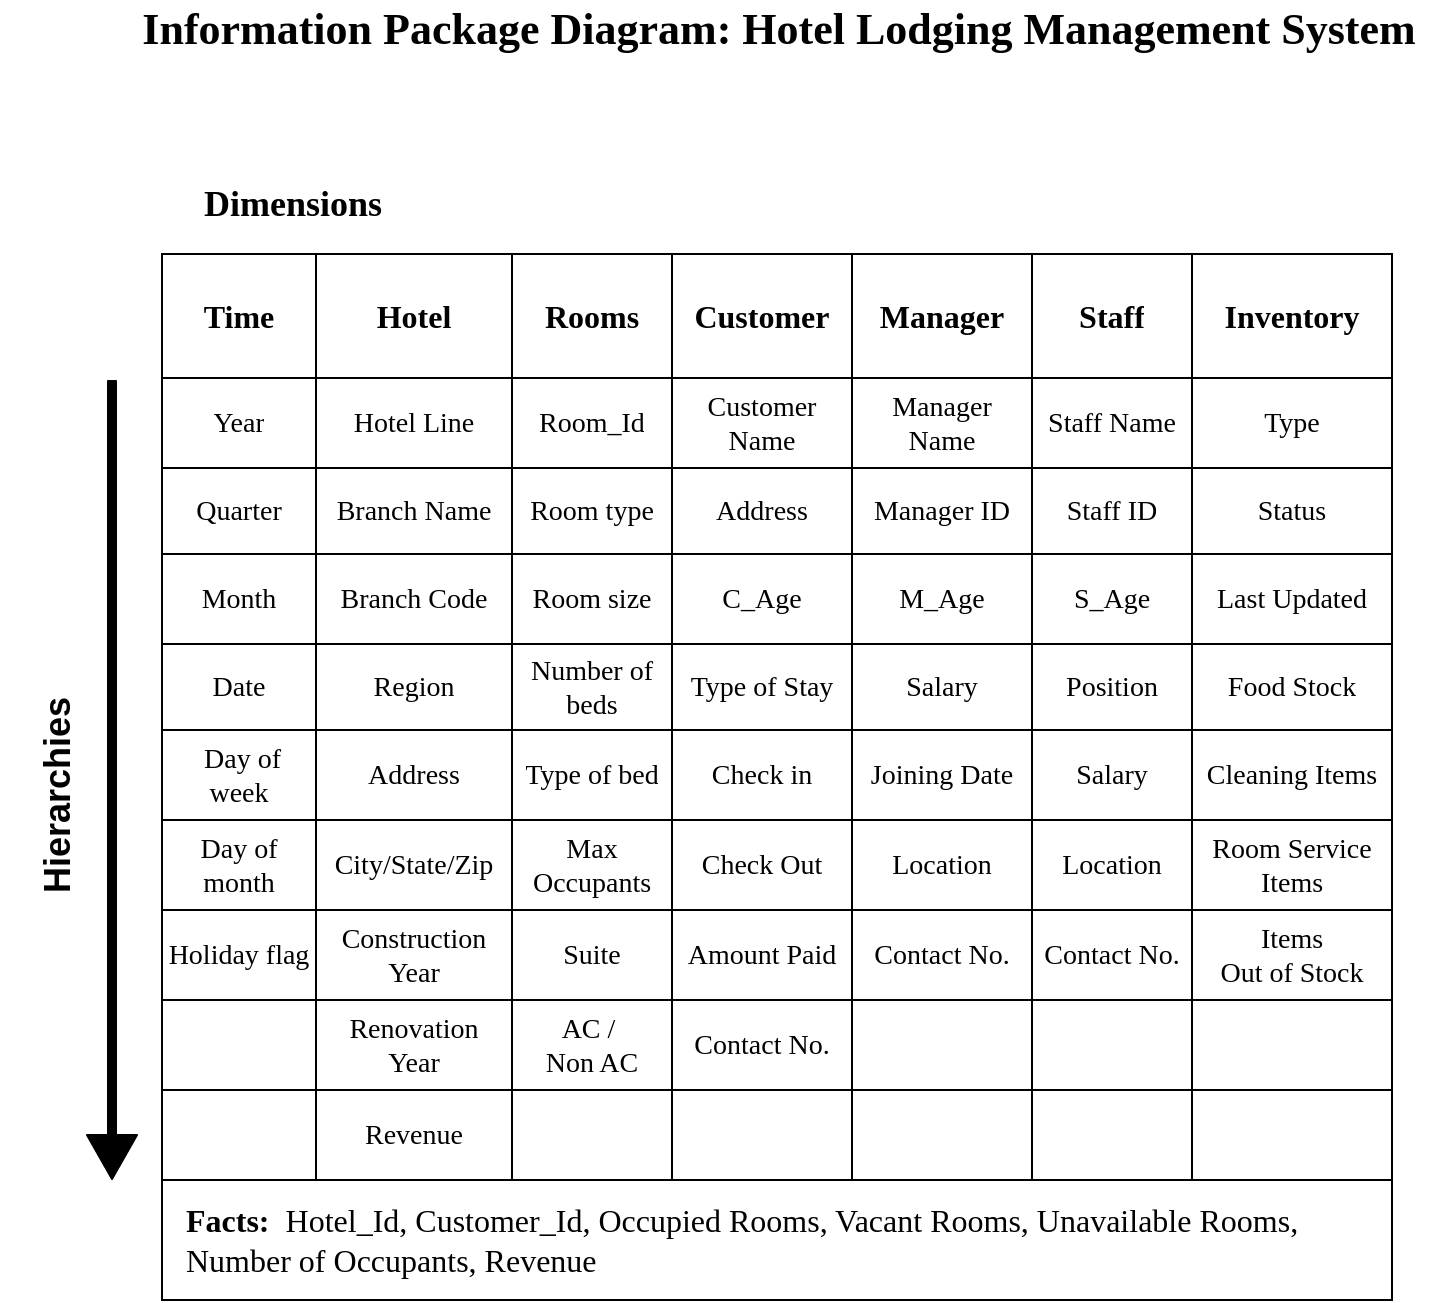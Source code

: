 <mxfile version="14.7.3" type="github">
  <diagram id="se8A-JM5ka0p8QmDvKIA" name="Page-1">
    <mxGraphModel dx="905" dy="620" grid="1" gridSize="10" guides="1" tooltips="1" connect="1" arrows="1" fold="1" page="1" pageScale="1" pageWidth="827" pageHeight="1169" math="0" shadow="0">
      <root>
        <mxCell id="0" />
        <mxCell id="1" parent="0" />
        <mxCell id="weNy3KT9s2WzeFUNVDEB-32" value="&lt;font face=&quot;Times New Roman&quot; style=&quot;font-size: 18px&quot;&gt;&lt;b&gt;Dimensions&lt;/b&gt;&lt;/font&gt;" style="text;html=1;strokeColor=none;fillColor=none;align=center;verticalAlign=middle;whiteSpace=wrap;rounded=0;" parent="1" vertex="1">
          <mxGeometry x="135" y="227" width="131" height="50" as="geometry" />
        </mxCell>
        <mxCell id="weNy3KT9s2WzeFUNVDEB-33" value="&lt;font style=&quot;font-size: 18px&quot;&gt;&lt;b&gt;Hierarchies&lt;/b&gt;&lt;/font&gt;" style="text;html=1;strokeColor=none;fillColor=none;align=center;verticalAlign=middle;whiteSpace=wrap;rounded=0;rotation=270;" parent="1" vertex="1">
          <mxGeometry x="20" y="520" width="125" height="55" as="geometry" />
        </mxCell>
        <mxCell id="weNy3KT9s2WzeFUNVDEB-34" value="" style="shape=flexArrow;endArrow=classic;html=1;labelBackgroundColor=#000000;fillColor=#000000;width=4;endSize=7;fontFamily=Times New Roman;" parent="1" edge="1">
          <mxGeometry width="50" height="50" relative="1" as="geometry">
            <mxPoint x="110" y="340" as="sourcePoint" />
            <mxPoint x="110" y="740" as="targetPoint" />
            <Array as="points" />
          </mxGeometry>
        </mxCell>
        <mxCell id="weNy3KT9s2WzeFUNVDEB-136" value="" style="shape=table;html=1;whiteSpace=wrap;startSize=0;container=1;collapsible=0;childLayout=tableLayout;fontFamily=Times New Roman;fontSize=14;rowLines=1;columnLines=1;fixedRows=0;separatorColor=#FFFFFF;" parent="1" vertex="1">
          <mxGeometry x="135" y="277" width="615" height="463" as="geometry" />
        </mxCell>
        <mxCell id="weNy3KT9s2WzeFUNVDEB-145" value="" style="shape=partialRectangle;html=1;whiteSpace=wrap;collapsible=0;dropTarget=0;pointerEvents=0;fillColor=none;top=0;left=0;bottom=0;right=0;points=[[0,0.5],[1,0.5]];portConstraint=eastwest;fontStyle=1;fontFamily=Times New Roman;fontSize=18;" parent="weNy3KT9s2WzeFUNVDEB-136" vertex="1">
          <mxGeometry width="615" height="62" as="geometry" />
        </mxCell>
        <mxCell id="weNy3KT9s2WzeFUNVDEB-146" value="&lt;font style=&quot;font-size: 16px&quot;&gt;&lt;b&gt;Time&lt;/b&gt;&lt;/font&gt;" style="shape=partialRectangle;html=1;whiteSpace=wrap;connectable=0;overflow=hidden;fillColor=none;top=0;left=0;bottom=0;right=0;fontFamily=Times New Roman;" parent="weNy3KT9s2WzeFUNVDEB-145" vertex="1">
          <mxGeometry width="77" height="62" as="geometry" />
        </mxCell>
        <mxCell id="weNy3KT9s2WzeFUNVDEB-147" value="&lt;font style=&quot;font-size: 16px&quot;&gt;&lt;b&gt;Hotel&lt;/b&gt;&lt;/font&gt;" style="shape=partialRectangle;html=1;whiteSpace=wrap;connectable=0;overflow=hidden;fillColor=none;top=0;left=0;bottom=0;right=0;fontFamily=Times New Roman;" parent="weNy3KT9s2WzeFUNVDEB-145" vertex="1">
          <mxGeometry x="77" width="98" height="62" as="geometry" />
        </mxCell>
        <mxCell id="weNy3KT9s2WzeFUNVDEB-148" value="&lt;font style=&quot;font-size: 16px&quot;&gt;&lt;b&gt;Rooms&lt;/b&gt;&lt;/font&gt;" style="shape=partialRectangle;html=1;whiteSpace=wrap;connectable=0;overflow=hidden;fillColor=none;top=0;left=0;bottom=0;right=0;fontFamily=Times New Roman;" parent="weNy3KT9s2WzeFUNVDEB-145" vertex="1">
          <mxGeometry x="175" width="80" height="62" as="geometry" />
        </mxCell>
        <mxCell id="weNy3KT9s2WzeFUNVDEB-149" value="&lt;font style=&quot;font-size: 16px&quot;&gt;&lt;b&gt;Customer&lt;/b&gt;&lt;/font&gt;" style="shape=partialRectangle;html=1;whiteSpace=wrap;connectable=0;overflow=hidden;fillColor=none;top=0;left=0;bottom=0;right=0;fontFamily=Times New Roman;" parent="weNy3KT9s2WzeFUNVDEB-145" vertex="1">
          <mxGeometry x="255" width="90" height="62" as="geometry" />
        </mxCell>
        <mxCell id="weNy3KT9s2WzeFUNVDEB-150" value="&lt;font style=&quot;font-size: 16px&quot;&gt;&lt;b&gt;Manager&lt;/b&gt;&lt;/font&gt;" style="shape=partialRectangle;html=1;whiteSpace=wrap;connectable=0;overflow=hidden;fillColor=none;top=0;left=0;bottom=0;right=0;fontFamily=Times New Roman;" parent="weNy3KT9s2WzeFUNVDEB-145" vertex="1">
          <mxGeometry x="345" width="90" height="62" as="geometry" />
        </mxCell>
        <mxCell id="weNy3KT9s2WzeFUNVDEB-151" value="&lt;font style=&quot;font-size: 16px&quot;&gt;&lt;b&gt;Staff&lt;/b&gt;&lt;/font&gt;" style="shape=partialRectangle;html=1;whiteSpace=wrap;connectable=0;overflow=hidden;fillColor=none;top=0;left=0;bottom=0;right=0;fontFamily=Times New Roman;" parent="weNy3KT9s2WzeFUNVDEB-145" vertex="1">
          <mxGeometry x="435" width="80" height="62" as="geometry" />
        </mxCell>
        <mxCell id="weNy3KT9s2WzeFUNVDEB-152" value="&lt;font size=&quot;1&quot;&gt;&lt;b style=&quot;font-size: 16px&quot;&gt;Inventory&lt;/b&gt;&lt;/font&gt;" style="shape=partialRectangle;html=1;whiteSpace=wrap;connectable=0;overflow=hidden;fillColor=none;top=0;left=0;bottom=0;right=0;fontFamily=Times New Roman;" parent="weNy3KT9s2WzeFUNVDEB-145" vertex="1">
          <mxGeometry x="515" width="100" height="62" as="geometry" />
        </mxCell>
        <mxCell id="weNy3KT9s2WzeFUNVDEB-153" value="" style="shape=partialRectangle;html=1;whiteSpace=wrap;collapsible=0;dropTarget=0;pointerEvents=0;fillColor=none;top=0;left=0;bottom=0;right=0;points=[[0,0.5],[1,0.5]];portConstraint=eastwest;fontFamily=Times New Roman;fontSize=14;" parent="weNy3KT9s2WzeFUNVDEB-136" vertex="1">
          <mxGeometry y="62" width="615" height="45" as="geometry" />
        </mxCell>
        <mxCell id="weNy3KT9s2WzeFUNVDEB-154" value="&lt;font style=&quot;font-size: 14px&quot;&gt;Year&lt;/font&gt;" style="shape=partialRectangle;html=1;whiteSpace=wrap;connectable=0;overflow=hidden;fillColor=none;top=0;left=0;bottom=0;right=0;fontFamily=Times New Roman;" parent="weNy3KT9s2WzeFUNVDEB-153" vertex="1">
          <mxGeometry width="77" height="45" as="geometry" />
        </mxCell>
        <mxCell id="weNy3KT9s2WzeFUNVDEB-155" value="&lt;font style=&quot;font-size: 14px&quot;&gt;Hotel Line&lt;/font&gt;" style="shape=partialRectangle;html=1;whiteSpace=wrap;connectable=0;overflow=hidden;fillColor=none;top=0;left=0;bottom=0;right=0;fontFamily=Times New Roman;" parent="weNy3KT9s2WzeFUNVDEB-153" vertex="1">
          <mxGeometry x="77" width="98" height="45" as="geometry" />
        </mxCell>
        <mxCell id="weNy3KT9s2WzeFUNVDEB-156" value="&lt;font style=&quot;font-size: 14px&quot;&gt;Room_Id&lt;/font&gt;" style="shape=partialRectangle;html=1;whiteSpace=wrap;connectable=0;overflow=hidden;fillColor=none;top=0;left=0;bottom=0;right=0;fontFamily=Times New Roman;" parent="weNy3KT9s2WzeFUNVDEB-153" vertex="1">
          <mxGeometry x="175" width="80" height="45" as="geometry" />
        </mxCell>
        <mxCell id="weNy3KT9s2WzeFUNVDEB-157" value="&lt;font style=&quot;font-size: 14px&quot;&gt;Customer Name&lt;/font&gt;" style="shape=partialRectangle;html=1;whiteSpace=wrap;connectable=0;overflow=hidden;fillColor=none;top=0;left=0;bottom=0;right=0;fontFamily=Times New Roman;" parent="weNy3KT9s2WzeFUNVDEB-153" vertex="1">
          <mxGeometry x="255" width="90" height="45" as="geometry" />
        </mxCell>
        <mxCell id="weNy3KT9s2WzeFUNVDEB-158" value="&lt;span style=&quot;font-size: 14px&quot;&gt;Manager&lt;br&gt;Name&lt;/span&gt;" style="shape=partialRectangle;html=1;whiteSpace=wrap;connectable=0;overflow=hidden;fillColor=none;top=0;left=0;bottom=0;right=0;fontFamily=Times New Roman;" parent="weNy3KT9s2WzeFUNVDEB-153" vertex="1">
          <mxGeometry x="345" width="90" height="45" as="geometry" />
        </mxCell>
        <mxCell id="weNy3KT9s2WzeFUNVDEB-159" value="&lt;span style=&quot;font-size: 14px&quot;&gt;Staff Name&lt;/span&gt;" style="shape=partialRectangle;html=1;whiteSpace=wrap;connectable=0;overflow=hidden;fillColor=none;top=0;left=0;bottom=0;right=0;fontFamily=Times New Roman;" parent="weNy3KT9s2WzeFUNVDEB-153" vertex="1">
          <mxGeometry x="435" width="80" height="45" as="geometry" />
        </mxCell>
        <mxCell id="weNy3KT9s2WzeFUNVDEB-160" value="&lt;font style=&quot;font-size: 14px&quot;&gt;Type&lt;/font&gt;" style="shape=partialRectangle;html=1;whiteSpace=wrap;connectable=0;overflow=hidden;fillColor=none;top=0;left=0;bottom=0;right=0;fontFamily=Times New Roman;" parent="weNy3KT9s2WzeFUNVDEB-153" vertex="1">
          <mxGeometry x="515" width="100" height="45" as="geometry" />
        </mxCell>
        <mxCell id="weNy3KT9s2WzeFUNVDEB-161" value="" style="shape=partialRectangle;html=1;whiteSpace=wrap;collapsible=0;dropTarget=0;pointerEvents=0;fillColor=none;top=0;left=0;bottom=0;right=0;points=[[0,0.5],[1,0.5]];portConstraint=eastwest;fontFamily=Times New Roman;" parent="weNy3KT9s2WzeFUNVDEB-136" vertex="1">
          <mxGeometry y="107" width="615" height="43" as="geometry" />
        </mxCell>
        <mxCell id="weNy3KT9s2WzeFUNVDEB-162" value="&lt;font style=&quot;font-size: 14px&quot;&gt;Quarter&lt;/font&gt;" style="shape=partialRectangle;html=1;whiteSpace=wrap;connectable=0;overflow=hidden;fillColor=none;top=0;left=0;bottom=0;right=0;fontFamily=Times New Roman;" parent="weNy3KT9s2WzeFUNVDEB-161" vertex="1">
          <mxGeometry width="77" height="43" as="geometry" />
        </mxCell>
        <mxCell id="weNy3KT9s2WzeFUNVDEB-163" value="&lt;font style=&quot;font-size: 14px&quot;&gt;Branch Name&lt;/font&gt;" style="shape=partialRectangle;html=1;whiteSpace=wrap;connectable=0;overflow=hidden;fillColor=none;top=0;left=0;bottom=0;right=0;fontFamily=Times New Roman;" parent="weNy3KT9s2WzeFUNVDEB-161" vertex="1">
          <mxGeometry x="77" width="98" height="43" as="geometry" />
        </mxCell>
        <mxCell id="weNy3KT9s2WzeFUNVDEB-164" value="&lt;font style=&quot;font-size: 14px&quot;&gt;Room typ&lt;/font&gt;&lt;span style=&quot;font-size: 14px&quot;&gt;e&lt;/span&gt;" style="shape=partialRectangle;html=1;whiteSpace=wrap;connectable=0;overflow=hidden;fillColor=none;top=0;left=0;bottom=0;right=0;fontFamily=Times New Roman;" parent="weNy3KT9s2WzeFUNVDEB-161" vertex="1">
          <mxGeometry x="175" width="80" height="43" as="geometry" />
        </mxCell>
        <mxCell id="weNy3KT9s2WzeFUNVDEB-165" value="&lt;span style=&quot;font-size: 14px&quot;&gt;Address&lt;/span&gt;" style="shape=partialRectangle;html=1;whiteSpace=wrap;connectable=0;overflow=hidden;fillColor=none;top=0;left=0;bottom=0;right=0;fontFamily=Times New Roman;" parent="weNy3KT9s2WzeFUNVDEB-161" vertex="1">
          <mxGeometry x="255" width="90" height="43" as="geometry" />
        </mxCell>
        <mxCell id="weNy3KT9s2WzeFUNVDEB-166" value="&lt;span style=&quot;font-size: 14px&quot;&gt;Manager ID&lt;/span&gt;" style="shape=partialRectangle;html=1;whiteSpace=wrap;connectable=0;overflow=hidden;fillColor=none;top=0;left=0;bottom=0;right=0;fontFamily=Times New Roman;" parent="weNy3KT9s2WzeFUNVDEB-161" vertex="1">
          <mxGeometry x="345" width="90" height="43" as="geometry" />
        </mxCell>
        <mxCell id="weNy3KT9s2WzeFUNVDEB-167" value="&lt;span style=&quot;font-size: 14px&quot;&gt;Staff ID&lt;/span&gt;" style="shape=partialRectangle;html=1;whiteSpace=wrap;connectable=0;overflow=hidden;fillColor=none;top=0;left=0;bottom=0;right=0;fontFamily=Times New Roman;" parent="weNy3KT9s2WzeFUNVDEB-161" vertex="1">
          <mxGeometry x="435" width="80" height="43" as="geometry" />
        </mxCell>
        <mxCell id="weNy3KT9s2WzeFUNVDEB-168" value="&lt;font style=&quot;font-size: 14px&quot;&gt;Status&lt;/font&gt;" style="shape=partialRectangle;html=1;whiteSpace=wrap;connectable=0;overflow=hidden;fillColor=none;top=0;left=0;bottom=0;right=0;fontFamily=Times New Roman;" parent="weNy3KT9s2WzeFUNVDEB-161" vertex="1">
          <mxGeometry x="515" width="100" height="43" as="geometry" />
        </mxCell>
        <mxCell id="weNy3KT9s2WzeFUNVDEB-169" value="" style="shape=partialRectangle;html=1;whiteSpace=wrap;collapsible=0;dropTarget=0;pointerEvents=0;fillColor=none;top=0;left=0;bottom=0;right=0;points=[[0,0.5],[1,0.5]];portConstraint=eastwest;fontFamily=Times New Roman;" parent="weNy3KT9s2WzeFUNVDEB-136" vertex="1">
          <mxGeometry y="150" width="615" height="45" as="geometry" />
        </mxCell>
        <mxCell id="weNy3KT9s2WzeFUNVDEB-170" value="&lt;font style=&quot;font-size: 14px&quot;&gt;Month&lt;/font&gt;" style="shape=partialRectangle;html=1;whiteSpace=wrap;connectable=0;overflow=hidden;fillColor=none;top=0;left=0;bottom=0;right=0;fontFamily=Times New Roman;" parent="weNy3KT9s2WzeFUNVDEB-169" vertex="1">
          <mxGeometry width="77" height="45" as="geometry" />
        </mxCell>
        <mxCell id="weNy3KT9s2WzeFUNVDEB-171" value="&lt;font style=&quot;font-size: 14px&quot;&gt;Branch Code&lt;/font&gt;" style="shape=partialRectangle;html=1;whiteSpace=wrap;connectable=0;overflow=hidden;fillColor=none;top=0;left=0;bottom=0;right=0;fontFamily=Times New Roman;" parent="weNy3KT9s2WzeFUNVDEB-169" vertex="1">
          <mxGeometry x="77" width="98" height="45" as="geometry" />
        </mxCell>
        <mxCell id="weNy3KT9s2WzeFUNVDEB-172" value="&lt;span style=&quot;font-size: 14px&quot;&gt;Room size&lt;/span&gt;" style="shape=partialRectangle;html=1;whiteSpace=wrap;connectable=0;overflow=hidden;fillColor=none;top=0;left=0;bottom=0;right=0;fontFamily=Times New Roman;" parent="weNy3KT9s2WzeFUNVDEB-169" vertex="1">
          <mxGeometry x="175" width="80" height="45" as="geometry" />
        </mxCell>
        <mxCell id="weNy3KT9s2WzeFUNVDEB-173" value="&lt;span style=&quot;font-size: 14px&quot;&gt;C_Age&lt;/span&gt;" style="shape=partialRectangle;html=1;whiteSpace=wrap;connectable=0;overflow=hidden;fillColor=none;top=0;left=0;bottom=0;right=0;fontFamily=Times New Roman;" parent="weNy3KT9s2WzeFUNVDEB-169" vertex="1">
          <mxGeometry x="255" width="90" height="45" as="geometry" />
        </mxCell>
        <mxCell id="weNy3KT9s2WzeFUNVDEB-174" value="&lt;span style=&quot;font-size: 14px&quot;&gt;M_Age&lt;/span&gt;" style="shape=partialRectangle;html=1;whiteSpace=wrap;connectable=0;overflow=hidden;fillColor=none;top=0;left=0;bottom=0;right=0;fontFamily=Times New Roman;" parent="weNy3KT9s2WzeFUNVDEB-169" vertex="1">
          <mxGeometry x="345" width="90" height="45" as="geometry" />
        </mxCell>
        <mxCell id="weNy3KT9s2WzeFUNVDEB-175" value="&lt;span style=&quot;font-size: 14px&quot;&gt;S_Age&lt;/span&gt;" style="shape=partialRectangle;html=1;whiteSpace=wrap;connectable=0;overflow=hidden;fillColor=none;top=0;left=0;bottom=0;right=0;fontFamily=Times New Roman;" parent="weNy3KT9s2WzeFUNVDEB-169" vertex="1">
          <mxGeometry x="435" width="80" height="45" as="geometry" />
        </mxCell>
        <mxCell id="weNy3KT9s2WzeFUNVDEB-176" value="&lt;font style=&quot;font-size: 14px&quot;&gt;Last Updated&lt;/font&gt;" style="shape=partialRectangle;html=1;whiteSpace=wrap;connectable=0;overflow=hidden;fillColor=none;top=0;left=0;bottom=0;right=0;fontFamily=Times New Roman;" parent="weNy3KT9s2WzeFUNVDEB-169" vertex="1">
          <mxGeometry x="515" width="100" height="45" as="geometry" />
        </mxCell>
        <mxCell id="weNy3KT9s2WzeFUNVDEB-177" value="" style="shape=partialRectangle;html=1;whiteSpace=wrap;collapsible=0;dropTarget=0;pointerEvents=0;fillColor=none;top=0;left=0;bottom=0;right=0;points=[[0,0.5],[1,0.5]];portConstraint=eastwest;fontFamily=Times New Roman;" parent="weNy3KT9s2WzeFUNVDEB-136" vertex="1">
          <mxGeometry y="195" width="615" height="43" as="geometry" />
        </mxCell>
        <mxCell id="weNy3KT9s2WzeFUNVDEB-178" value="&lt;font style=&quot;font-size: 14px&quot;&gt;Date&lt;/font&gt;" style="shape=partialRectangle;html=1;whiteSpace=wrap;connectable=0;overflow=hidden;fillColor=none;top=0;left=0;bottom=0;right=0;fontFamily=Times New Roman;" parent="weNy3KT9s2WzeFUNVDEB-177" vertex="1">
          <mxGeometry width="77" height="43" as="geometry" />
        </mxCell>
        <mxCell id="weNy3KT9s2WzeFUNVDEB-179" value="&lt;font style=&quot;font-size: 14px&quot;&gt;Region&lt;/font&gt;" style="shape=partialRectangle;html=1;whiteSpace=wrap;connectable=0;overflow=hidden;fillColor=none;top=0;left=0;bottom=0;right=0;fontFamily=Times New Roman;" parent="weNy3KT9s2WzeFUNVDEB-177" vertex="1">
          <mxGeometry x="77" width="98" height="43" as="geometry" />
        </mxCell>
        <mxCell id="weNy3KT9s2WzeFUNVDEB-180" value="&lt;font style=&quot;font-size: 14px&quot;&gt;Number of beds&lt;/font&gt;" style="shape=partialRectangle;html=1;whiteSpace=wrap;connectable=0;overflow=hidden;fillColor=none;top=0;left=0;bottom=0;right=0;fontFamily=Times New Roman;" parent="weNy3KT9s2WzeFUNVDEB-177" vertex="1">
          <mxGeometry x="175" width="80" height="43" as="geometry" />
        </mxCell>
        <mxCell id="weNy3KT9s2WzeFUNVDEB-181" value="&lt;span style=&quot;font-size: 14px&quot;&gt;Type of Stay&lt;/span&gt;" style="shape=partialRectangle;html=1;whiteSpace=wrap;connectable=0;overflow=hidden;fillColor=none;top=0;left=0;bottom=0;right=0;fontFamily=Times New Roman;" parent="weNy3KT9s2WzeFUNVDEB-177" vertex="1">
          <mxGeometry x="255" width="90" height="43" as="geometry" />
        </mxCell>
        <mxCell id="weNy3KT9s2WzeFUNVDEB-182" value="&lt;span style=&quot;font-size: 14px&quot;&gt;Salary&lt;/span&gt;" style="shape=partialRectangle;html=1;whiteSpace=wrap;connectable=0;overflow=hidden;fillColor=none;top=0;left=0;bottom=0;right=0;fontFamily=Times New Roman;" parent="weNy3KT9s2WzeFUNVDEB-177" vertex="1">
          <mxGeometry x="345" width="90" height="43" as="geometry" />
        </mxCell>
        <mxCell id="weNy3KT9s2WzeFUNVDEB-183" value="&lt;span style=&quot;font-size: 14px&quot;&gt;Position&lt;/span&gt;" style="shape=partialRectangle;html=1;whiteSpace=wrap;connectable=0;overflow=hidden;fillColor=none;top=0;left=0;bottom=0;right=0;fontFamily=Times New Roman;" parent="weNy3KT9s2WzeFUNVDEB-177" vertex="1">
          <mxGeometry x="435" width="80" height="43" as="geometry" />
        </mxCell>
        <mxCell id="weNy3KT9s2WzeFUNVDEB-184" value="&lt;font style=&quot;font-size: 14px&quot;&gt;Food Stock&lt;/font&gt;" style="shape=partialRectangle;html=1;whiteSpace=wrap;connectable=0;overflow=hidden;fillColor=none;top=0;left=0;bottom=0;right=0;fontFamily=Times New Roman;" parent="weNy3KT9s2WzeFUNVDEB-177" vertex="1">
          <mxGeometry x="515" width="100" height="43" as="geometry" />
        </mxCell>
        <mxCell id="weNy3KT9s2WzeFUNVDEB-186" style="shape=partialRectangle;html=1;whiteSpace=wrap;collapsible=0;dropTarget=0;pointerEvents=0;fillColor=none;top=0;left=0;bottom=0;right=0;points=[[0,0.5],[1,0.5]];portConstraint=eastwest;fontFamily=Times New Roman;" parent="weNy3KT9s2WzeFUNVDEB-136" vertex="1">
          <mxGeometry y="238" width="615" height="45" as="geometry" />
        </mxCell>
        <mxCell id="weNy3KT9s2WzeFUNVDEB-187" value="&lt;span style=&quot;font-size: 14px&quot;&gt;&amp;nbsp;Day of week&lt;/span&gt;" style="shape=partialRectangle;html=1;whiteSpace=wrap;connectable=0;overflow=hidden;fillColor=none;top=0;left=0;bottom=0;right=0;fontFamily=Times New Roman;" parent="weNy3KT9s2WzeFUNVDEB-186" vertex="1">
          <mxGeometry width="77" height="45" as="geometry" />
        </mxCell>
        <mxCell id="weNy3KT9s2WzeFUNVDEB-188" value="&lt;font style=&quot;font-size: 14px&quot;&gt;Address&lt;/font&gt;" style="shape=partialRectangle;html=1;whiteSpace=wrap;connectable=0;overflow=hidden;fillColor=none;top=0;left=0;bottom=0;right=0;fontFamily=Times New Roman;" parent="weNy3KT9s2WzeFUNVDEB-186" vertex="1">
          <mxGeometry x="77" width="98" height="45" as="geometry" />
        </mxCell>
        <mxCell id="weNy3KT9s2WzeFUNVDEB-189" value="&lt;span style=&quot;font-size: 14px&quot;&gt;Type of bed&lt;/span&gt;" style="shape=partialRectangle;html=1;whiteSpace=wrap;connectable=0;overflow=hidden;fillColor=none;top=0;left=0;bottom=0;right=0;fontFamily=Times New Roman;" parent="weNy3KT9s2WzeFUNVDEB-186" vertex="1">
          <mxGeometry x="175" width="80" height="45" as="geometry" />
        </mxCell>
        <mxCell id="weNy3KT9s2WzeFUNVDEB-190" value="&lt;span style=&quot;font-size: 14px&quot;&gt;Check in&lt;/span&gt;" style="shape=partialRectangle;html=1;whiteSpace=wrap;connectable=0;overflow=hidden;fillColor=none;top=0;left=0;bottom=0;right=0;fontFamily=Times New Roman;" parent="weNy3KT9s2WzeFUNVDEB-186" vertex="1">
          <mxGeometry x="255" width="90" height="45" as="geometry" />
        </mxCell>
        <mxCell id="weNy3KT9s2WzeFUNVDEB-191" value="&lt;span style=&quot;font-size: 14px&quot;&gt;Joining Date&lt;/span&gt;" style="shape=partialRectangle;html=1;whiteSpace=wrap;connectable=0;overflow=hidden;fillColor=none;top=0;left=0;bottom=0;right=0;fontFamily=Times New Roman;" parent="weNy3KT9s2WzeFUNVDEB-186" vertex="1">
          <mxGeometry x="345" width="90" height="45" as="geometry" />
        </mxCell>
        <mxCell id="weNy3KT9s2WzeFUNVDEB-192" value="&lt;span style=&quot;font-size: 14px&quot;&gt;Salary&lt;/span&gt;" style="shape=partialRectangle;html=1;whiteSpace=wrap;connectable=0;overflow=hidden;fillColor=none;top=0;left=0;bottom=0;right=0;fontFamily=Times New Roman;" parent="weNy3KT9s2WzeFUNVDEB-186" vertex="1">
          <mxGeometry x="435" width="80" height="45" as="geometry" />
        </mxCell>
        <mxCell id="weNy3KT9s2WzeFUNVDEB-193" value="&lt;font style=&quot;font-size: 14px&quot;&gt;Cleaning Items&lt;/font&gt;" style="shape=partialRectangle;html=1;whiteSpace=wrap;connectable=0;overflow=hidden;fillColor=none;top=0;left=0;bottom=0;right=0;fontFamily=Times New Roman;" parent="weNy3KT9s2WzeFUNVDEB-186" vertex="1">
          <mxGeometry x="515" width="100" height="45" as="geometry" />
        </mxCell>
        <mxCell id="weNy3KT9s2WzeFUNVDEB-194" style="shape=partialRectangle;html=1;whiteSpace=wrap;collapsible=0;dropTarget=0;pointerEvents=0;fillColor=none;top=0;left=0;bottom=0;right=0;points=[[0,0.5],[1,0.5]];portConstraint=eastwest;fontFamily=Times New Roman;" parent="weNy3KT9s2WzeFUNVDEB-136" vertex="1">
          <mxGeometry y="283" width="615" height="45" as="geometry" />
        </mxCell>
        <mxCell id="weNy3KT9s2WzeFUNVDEB-195" value="&lt;font style=&quot;font-size: 14px&quot;&gt;Day of month&lt;/font&gt;" style="shape=partialRectangle;html=1;whiteSpace=wrap;connectable=0;overflow=hidden;fillColor=none;top=0;left=0;bottom=0;right=0;fontFamily=Times New Roman;" parent="weNy3KT9s2WzeFUNVDEB-194" vertex="1">
          <mxGeometry width="77" height="45" as="geometry" />
        </mxCell>
        <mxCell id="weNy3KT9s2WzeFUNVDEB-196" value="&lt;font style=&quot;font-size: 14px&quot;&gt;City/State/Zip&lt;/font&gt;" style="shape=partialRectangle;html=1;whiteSpace=wrap;connectable=0;overflow=hidden;fillColor=none;top=0;left=0;bottom=0;right=0;fontFamily=Times New Roman;" parent="weNy3KT9s2WzeFUNVDEB-194" vertex="1">
          <mxGeometry x="77" width="98" height="45" as="geometry" />
        </mxCell>
        <mxCell id="weNy3KT9s2WzeFUNVDEB-197" value="&lt;span style=&quot;font-size: 14px&quot;&gt;Max Occupants&lt;/span&gt;" style="shape=partialRectangle;html=1;whiteSpace=wrap;connectable=0;overflow=hidden;fillColor=none;top=0;left=0;bottom=0;right=0;fontFamily=Times New Roman;" parent="weNy3KT9s2WzeFUNVDEB-194" vertex="1">
          <mxGeometry x="175" width="80" height="45" as="geometry" />
        </mxCell>
        <mxCell id="weNy3KT9s2WzeFUNVDEB-198" value="&lt;span style=&quot;font-size: 14px&quot;&gt;Check Out&lt;/span&gt;" style="shape=partialRectangle;html=1;whiteSpace=wrap;connectable=0;overflow=hidden;fillColor=none;top=0;left=0;bottom=0;right=0;fontFamily=Times New Roman;" parent="weNy3KT9s2WzeFUNVDEB-194" vertex="1">
          <mxGeometry x="255" width="90" height="45" as="geometry" />
        </mxCell>
        <mxCell id="weNy3KT9s2WzeFUNVDEB-199" value="&lt;span style=&quot;font-size: 14px&quot;&gt;Location&lt;/span&gt;" style="shape=partialRectangle;html=1;whiteSpace=wrap;connectable=0;overflow=hidden;fillColor=none;top=0;left=0;bottom=0;right=0;fontFamily=Times New Roman;" parent="weNy3KT9s2WzeFUNVDEB-194" vertex="1">
          <mxGeometry x="345" width="90" height="45" as="geometry" />
        </mxCell>
        <mxCell id="weNy3KT9s2WzeFUNVDEB-200" value="&lt;font style=&quot;font-size: 14px&quot;&gt;Location&lt;/font&gt;" style="shape=partialRectangle;html=1;whiteSpace=wrap;connectable=0;overflow=hidden;fillColor=none;top=0;left=0;bottom=0;right=0;fontFamily=Times New Roman;" parent="weNy3KT9s2WzeFUNVDEB-194" vertex="1">
          <mxGeometry x="435" width="80" height="45" as="geometry" />
        </mxCell>
        <mxCell id="weNy3KT9s2WzeFUNVDEB-201" value="&lt;font style=&quot;font-size: 14px&quot;&gt;Room Service Items&lt;/font&gt;" style="shape=partialRectangle;html=1;whiteSpace=wrap;connectable=0;overflow=hidden;fillColor=none;top=0;left=0;bottom=0;right=0;fontFamily=Times New Roman;" parent="weNy3KT9s2WzeFUNVDEB-194" vertex="1">
          <mxGeometry x="515" width="100" height="45" as="geometry" />
        </mxCell>
        <mxCell id="weNy3KT9s2WzeFUNVDEB-137" value="" style="shape=partialRectangle;html=1;whiteSpace=wrap;collapsible=0;dropTarget=0;pointerEvents=0;fillColor=none;top=0;left=0;bottom=0;right=0;points=[[0,0.5],[1,0.5]];portConstraint=eastwest;fontFamily=Times New Roman;fontSize=14;" parent="weNy3KT9s2WzeFUNVDEB-136" vertex="1">
          <mxGeometry y="328" width="615" height="45" as="geometry" />
        </mxCell>
        <mxCell id="weNy3KT9s2WzeFUNVDEB-138" value="&lt;font style=&quot;font-size: 14px&quot;&gt;Holiday flag&lt;/font&gt;" style="shape=partialRectangle;html=1;whiteSpace=wrap;connectable=0;overflow=hidden;fillColor=none;top=0;left=0;bottom=0;right=0;fontFamily=Times New Roman;" parent="weNy3KT9s2WzeFUNVDEB-137" vertex="1">
          <mxGeometry width="77" height="45" as="geometry" />
        </mxCell>
        <mxCell id="weNy3KT9s2WzeFUNVDEB-139" value="&lt;font style=&quot;font-size: 14px&quot;&gt;Construction Year&lt;/font&gt;" style="shape=partialRectangle;html=1;whiteSpace=wrap;connectable=0;overflow=hidden;fillColor=none;top=0;left=0;bottom=0;right=0;fontFamily=Times New Roman;" parent="weNy3KT9s2WzeFUNVDEB-137" vertex="1">
          <mxGeometry x="77" width="98" height="45" as="geometry" />
        </mxCell>
        <mxCell id="weNy3KT9s2WzeFUNVDEB-140" value="&lt;span style=&quot;font-size: 14px&quot;&gt;Suite&lt;/span&gt;" style="shape=partialRectangle;html=1;whiteSpace=wrap;connectable=0;overflow=hidden;fillColor=none;top=0;left=0;bottom=0;right=0;fontFamily=Times New Roman;" parent="weNy3KT9s2WzeFUNVDEB-137" vertex="1">
          <mxGeometry x="175" width="80" height="45" as="geometry" />
        </mxCell>
        <mxCell id="weNy3KT9s2WzeFUNVDEB-141" value="&lt;span style=&quot;font-size: 14px&quot;&gt;Amount Paid&lt;/span&gt;" style="shape=partialRectangle;html=1;whiteSpace=wrap;connectable=0;overflow=hidden;fillColor=none;top=0;left=0;bottom=0;right=0;fontFamily=Times New Roman;" parent="weNy3KT9s2WzeFUNVDEB-137" vertex="1">
          <mxGeometry x="255" width="90" height="45" as="geometry" />
        </mxCell>
        <mxCell id="weNy3KT9s2WzeFUNVDEB-142" value="&lt;span style=&quot;font-size: 14px&quot;&gt;Contact No.&lt;/span&gt;" style="shape=partialRectangle;html=1;whiteSpace=wrap;connectable=0;overflow=hidden;fillColor=none;top=0;left=0;bottom=0;right=0;fontFamily=Times New Roman;" parent="weNy3KT9s2WzeFUNVDEB-137" vertex="1">
          <mxGeometry x="345" width="90" height="45" as="geometry" />
        </mxCell>
        <mxCell id="weNy3KT9s2WzeFUNVDEB-143" value="&lt;font style=&quot;font-size: 14px&quot;&gt;Contact No.&lt;/font&gt;" style="shape=partialRectangle;html=1;whiteSpace=wrap;connectable=0;overflow=hidden;fillColor=none;top=0;left=0;bottom=0;right=0;fontFamily=Times New Roman;" parent="weNy3KT9s2WzeFUNVDEB-137" vertex="1">
          <mxGeometry x="435" width="80" height="45" as="geometry" />
        </mxCell>
        <mxCell id="weNy3KT9s2WzeFUNVDEB-144" value="&lt;font style=&quot;font-size: 14px&quot;&gt;Items&lt;br&gt;Out of Stock&lt;/font&gt;" style="shape=partialRectangle;html=1;whiteSpace=wrap;connectable=0;overflow=hidden;fillColor=none;top=0;left=0;bottom=0;right=0;fontFamily=Times New Roman;" parent="weNy3KT9s2WzeFUNVDEB-137" vertex="1">
          <mxGeometry x="515" width="100" height="45" as="geometry" />
        </mxCell>
        <mxCell id="weNy3KT9s2WzeFUNVDEB-210" style="shape=partialRectangle;html=1;whiteSpace=wrap;collapsible=0;dropTarget=0;pointerEvents=0;fillColor=none;top=0;left=0;bottom=0;right=0;points=[[0,0.5],[1,0.5]];portConstraint=eastwest;fontFamily=Times New Roman;fontSize=14;" parent="weNy3KT9s2WzeFUNVDEB-136" vertex="1">
          <mxGeometry y="373" width="615" height="45" as="geometry" />
        </mxCell>
        <mxCell id="weNy3KT9s2WzeFUNVDEB-211" style="shape=partialRectangle;html=1;whiteSpace=wrap;connectable=0;overflow=hidden;fillColor=none;top=0;left=0;bottom=0;right=0;fontFamily=Times New Roman;" parent="weNy3KT9s2WzeFUNVDEB-210" vertex="1">
          <mxGeometry width="77" height="45" as="geometry" />
        </mxCell>
        <mxCell id="weNy3KT9s2WzeFUNVDEB-212" value="&lt;font style=&quot;font-size: 14px&quot;&gt;Renovation &lt;br&gt;Year&lt;/font&gt;" style="shape=partialRectangle;html=1;whiteSpace=wrap;connectable=0;overflow=hidden;fillColor=none;top=0;left=0;bottom=0;right=0;fontFamily=Times New Roman;" parent="weNy3KT9s2WzeFUNVDEB-210" vertex="1">
          <mxGeometry x="77" width="98" height="45" as="geometry" />
        </mxCell>
        <mxCell id="weNy3KT9s2WzeFUNVDEB-213" value="&lt;span style=&quot;font-size: 14px&quot;&gt;AC /&amp;nbsp;&lt;/span&gt;&lt;br style=&quot;font-size: 14px&quot;&gt;&lt;span style=&quot;font-size: 14px&quot;&gt;Non AC&lt;/span&gt;" style="shape=partialRectangle;html=1;whiteSpace=wrap;connectable=0;overflow=hidden;fillColor=none;top=0;left=0;bottom=0;right=0;fontFamily=Times New Roman;" parent="weNy3KT9s2WzeFUNVDEB-210" vertex="1">
          <mxGeometry x="175" width="80" height="45" as="geometry" />
        </mxCell>
        <mxCell id="weNy3KT9s2WzeFUNVDEB-214" value="&lt;font style=&quot;font-size: 14px&quot;&gt;Contact No.&lt;/font&gt;" style="shape=partialRectangle;html=1;whiteSpace=wrap;connectable=0;overflow=hidden;fillColor=none;top=0;left=0;bottom=0;right=0;fontFamily=Times New Roman;" parent="weNy3KT9s2WzeFUNVDEB-210" vertex="1">
          <mxGeometry x="255" width="90" height="45" as="geometry" />
        </mxCell>
        <mxCell id="weNy3KT9s2WzeFUNVDEB-215" value="" style="shape=partialRectangle;html=1;whiteSpace=wrap;connectable=0;overflow=hidden;fillColor=none;top=0;left=0;bottom=0;right=0;fontFamily=Times New Roman;" parent="weNy3KT9s2WzeFUNVDEB-210" vertex="1">
          <mxGeometry x="345" width="90" height="45" as="geometry" />
        </mxCell>
        <mxCell id="weNy3KT9s2WzeFUNVDEB-216" style="shape=partialRectangle;html=1;whiteSpace=wrap;connectable=0;overflow=hidden;fillColor=none;top=0;left=0;bottom=0;right=0;fontFamily=Times New Roman;" parent="weNy3KT9s2WzeFUNVDEB-210" vertex="1">
          <mxGeometry x="435" width="80" height="45" as="geometry" />
        </mxCell>
        <mxCell id="weNy3KT9s2WzeFUNVDEB-217" style="shape=partialRectangle;html=1;whiteSpace=wrap;connectable=0;overflow=hidden;fillColor=none;top=0;left=0;bottom=0;right=0;fontFamily=Times New Roman;" parent="weNy3KT9s2WzeFUNVDEB-210" vertex="1">
          <mxGeometry x="515" width="100" height="45" as="geometry" />
        </mxCell>
        <mxCell id="weNy3KT9s2WzeFUNVDEB-228" style="shape=partialRectangle;html=1;whiteSpace=wrap;collapsible=0;dropTarget=0;pointerEvents=0;fillColor=none;top=0;left=0;bottom=0;right=0;points=[[0,0.5],[1,0.5]];portConstraint=eastwest;fontFamily=Times New Roman;fontSize=14;" parent="weNy3KT9s2WzeFUNVDEB-136" vertex="1">
          <mxGeometry y="418" width="615" height="45" as="geometry" />
        </mxCell>
        <mxCell id="weNy3KT9s2WzeFUNVDEB-229" style="shape=partialRectangle;html=1;whiteSpace=wrap;connectable=0;overflow=hidden;fillColor=none;top=0;left=0;bottom=0;right=0;fontFamily=Times New Roman;" parent="weNy3KT9s2WzeFUNVDEB-228" vertex="1">
          <mxGeometry width="77" height="45" as="geometry" />
        </mxCell>
        <mxCell id="weNy3KT9s2WzeFUNVDEB-230" value="&lt;font style=&quot;font-size: 14px&quot;&gt;Revenue&lt;/font&gt;" style="shape=partialRectangle;html=1;whiteSpace=wrap;connectable=0;overflow=hidden;fillColor=none;top=0;left=0;bottom=0;right=0;fontFamily=Times New Roman;" parent="weNy3KT9s2WzeFUNVDEB-228" vertex="1">
          <mxGeometry x="77" width="98" height="45" as="geometry" />
        </mxCell>
        <mxCell id="weNy3KT9s2WzeFUNVDEB-231" style="shape=partialRectangle;html=1;whiteSpace=wrap;connectable=0;overflow=hidden;fillColor=none;top=0;left=0;bottom=0;right=0;fontFamily=Times New Roman;" parent="weNy3KT9s2WzeFUNVDEB-228" vertex="1">
          <mxGeometry x="175" width="80" height="45" as="geometry" />
        </mxCell>
        <mxCell id="weNy3KT9s2WzeFUNVDEB-232" style="shape=partialRectangle;html=1;whiteSpace=wrap;connectable=0;overflow=hidden;fillColor=none;top=0;left=0;bottom=0;right=0;fontFamily=Times New Roman;" parent="weNy3KT9s2WzeFUNVDEB-228" vertex="1">
          <mxGeometry x="255" width="90" height="45" as="geometry" />
        </mxCell>
        <mxCell id="weNy3KT9s2WzeFUNVDEB-233" style="shape=partialRectangle;html=1;whiteSpace=wrap;connectable=0;overflow=hidden;fillColor=none;top=0;left=0;bottom=0;right=0;fontFamily=Times New Roman;" parent="weNy3KT9s2WzeFUNVDEB-228" vertex="1">
          <mxGeometry x="345" width="90" height="45" as="geometry" />
        </mxCell>
        <mxCell id="weNy3KT9s2WzeFUNVDEB-234" style="shape=partialRectangle;html=1;whiteSpace=wrap;connectable=0;overflow=hidden;fillColor=none;top=0;left=0;bottom=0;right=0;fontFamily=Times New Roman;" parent="weNy3KT9s2WzeFUNVDEB-228" vertex="1">
          <mxGeometry x="435" width="80" height="45" as="geometry" />
        </mxCell>
        <mxCell id="weNy3KT9s2WzeFUNVDEB-235" style="shape=partialRectangle;html=1;whiteSpace=wrap;connectable=0;overflow=hidden;fillColor=none;top=0;left=0;bottom=0;right=0;fontFamily=Times New Roman;" parent="weNy3KT9s2WzeFUNVDEB-228" vertex="1">
          <mxGeometry x="515" width="100" height="45" as="geometry" />
        </mxCell>
        <mxCell id="weNy3KT9s2WzeFUNVDEB-219" value="&lt;div&gt;&lt;font style=&quot;font-weight: bold ; font-size: 16px&quot;&gt;Facts:&amp;nbsp; &lt;/font&gt;&lt;font style=&quot;font-size: 16px&quot;&gt;Hotel_Id, Customer_Id, Occupied Rooms, Vacant&amp;nbsp;Rooms, Unavailable Rooms, Number of Occupants, Revenue&lt;/font&gt;&lt;/div&gt;&lt;div&gt;&lt;/div&gt;" style="rounded=0;whiteSpace=wrap;html=1;fontFamily=Times New Roman;fontSize=14;strokeColor=#000000;strokeWidth=1;align=left;spacingLeft=10;" parent="1" vertex="1">
          <mxGeometry x="135" y="740" width="615" height="60" as="geometry" />
        </mxCell>
        <mxCell id="weNy3KT9s2WzeFUNVDEB-237" value="&lt;font style=&quot;font-size: 22px&quot;&gt;&lt;b&gt;Information Package Diagram: Hotel Lodging Management System&lt;/b&gt;&lt;/font&gt;" style="text;html=1;align=center;verticalAlign=middle;resizable=0;points=[];autosize=1;strokeColor=none;fontSize=14;fontFamily=Times New Roman;" parent="1" vertex="1">
          <mxGeometry x="117.5" y="150" width="650" height="30" as="geometry" />
        </mxCell>
      </root>
    </mxGraphModel>
  </diagram>
</mxfile>

